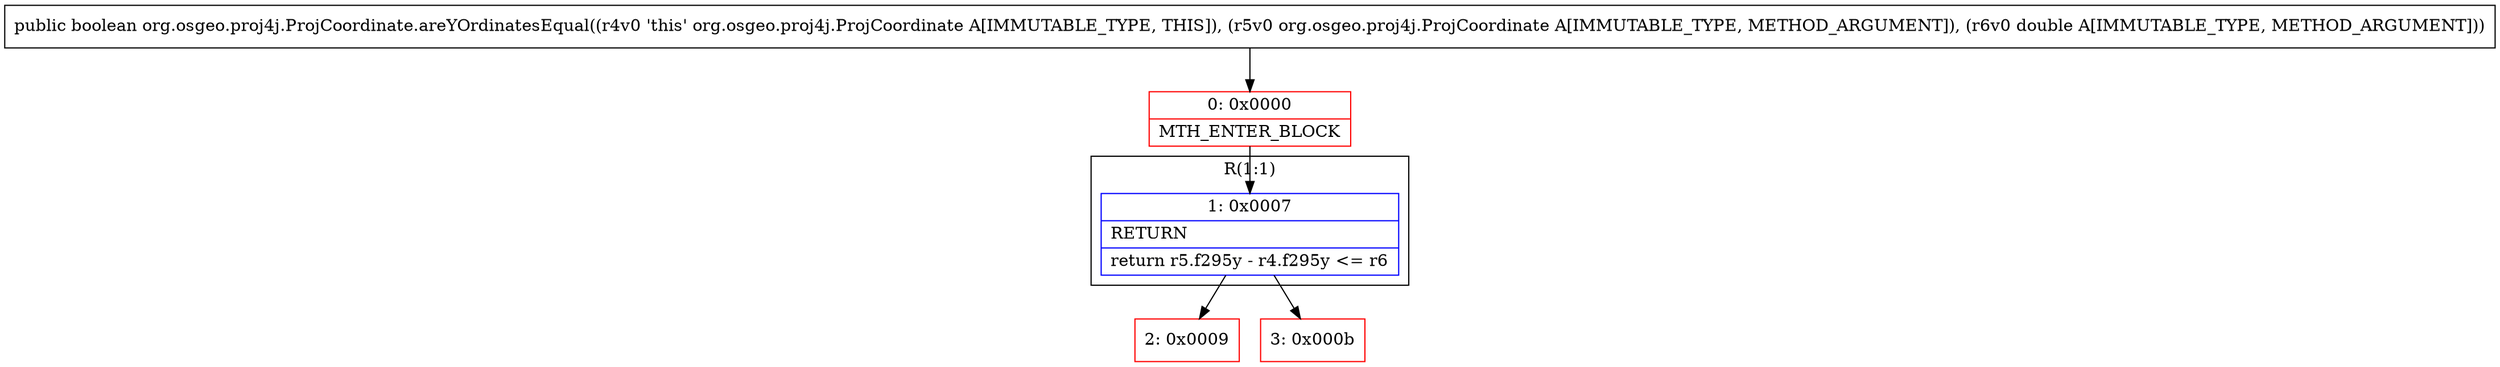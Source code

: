 digraph "CFG fororg.osgeo.proj4j.ProjCoordinate.areYOrdinatesEqual(Lorg\/osgeo\/proj4j\/ProjCoordinate;D)Z" {
subgraph cluster_Region_1782897868 {
label = "R(1:1)";
node [shape=record,color=blue];
Node_1 [shape=record,label="{1\:\ 0x0007|RETURN\l|return r5.f295y \- r4.f295y \<= r6\l}"];
}
Node_0 [shape=record,color=red,label="{0\:\ 0x0000|MTH_ENTER_BLOCK\l}"];
Node_2 [shape=record,color=red,label="{2\:\ 0x0009}"];
Node_3 [shape=record,color=red,label="{3\:\ 0x000b}"];
MethodNode[shape=record,label="{public boolean org.osgeo.proj4j.ProjCoordinate.areYOrdinatesEqual((r4v0 'this' org.osgeo.proj4j.ProjCoordinate A[IMMUTABLE_TYPE, THIS]), (r5v0 org.osgeo.proj4j.ProjCoordinate A[IMMUTABLE_TYPE, METHOD_ARGUMENT]), (r6v0 double A[IMMUTABLE_TYPE, METHOD_ARGUMENT])) }"];
MethodNode -> Node_0;
Node_1 -> Node_2;
Node_1 -> Node_3;
Node_0 -> Node_1;
}

